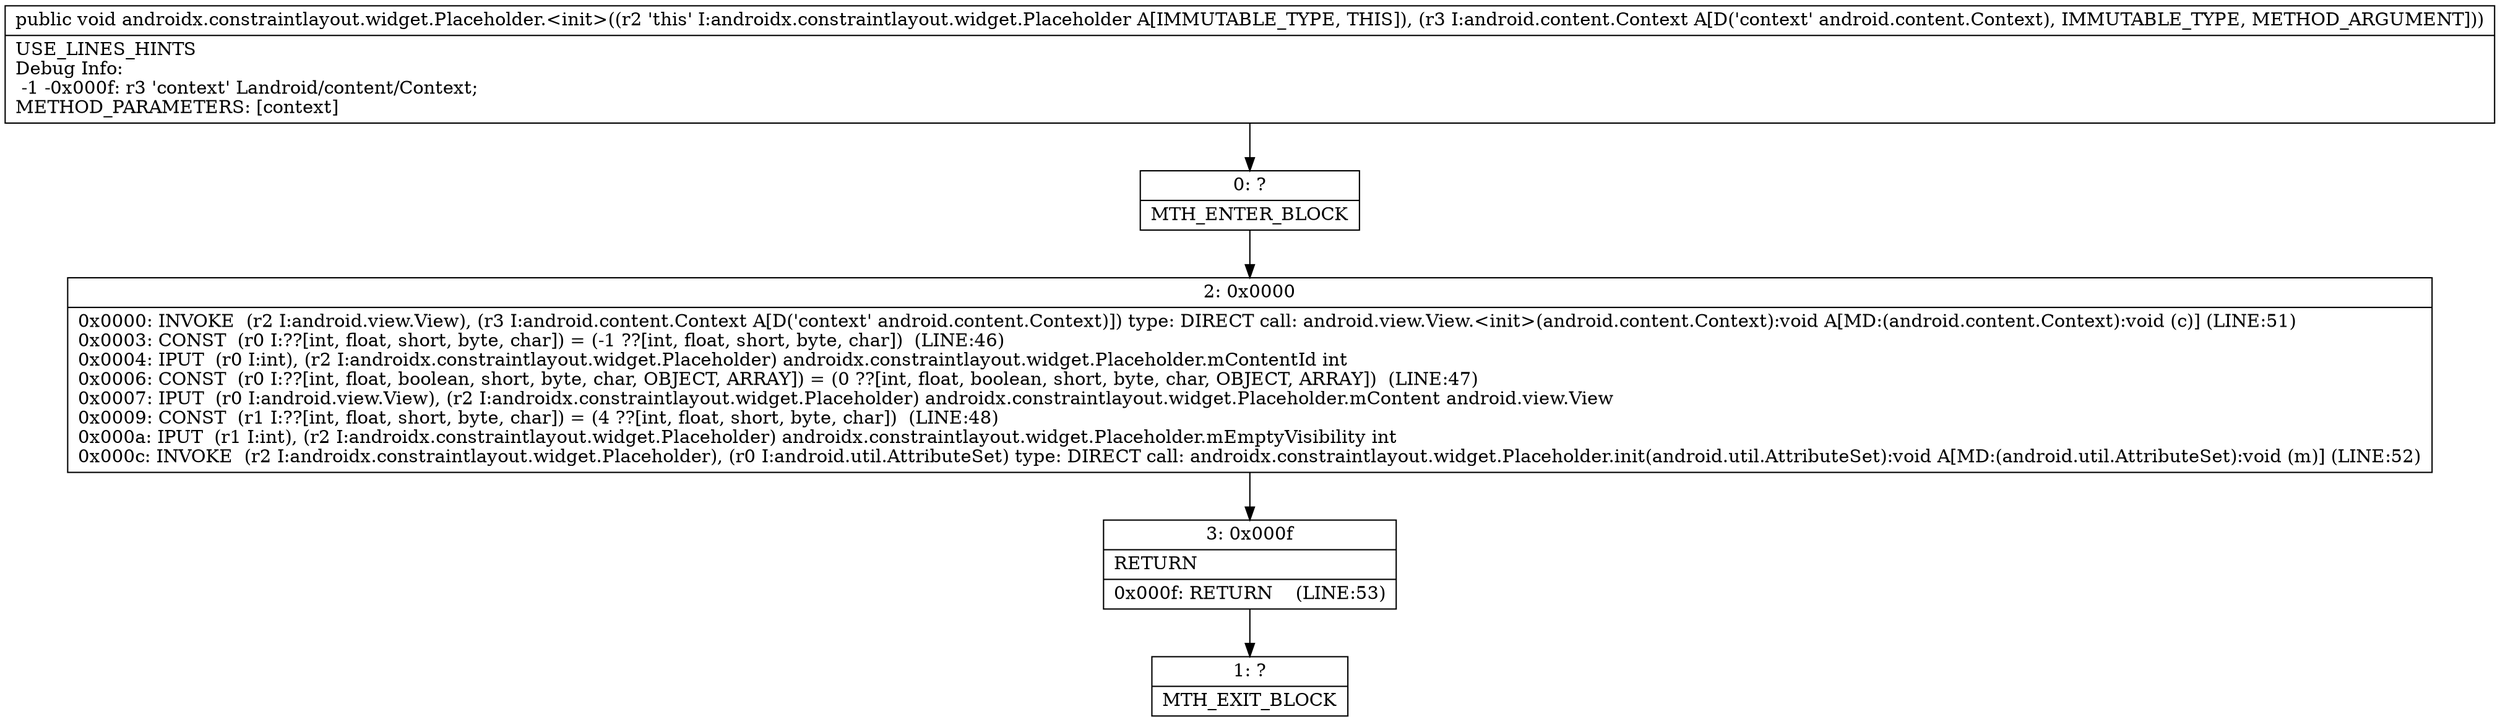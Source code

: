 digraph "CFG forandroidx.constraintlayout.widget.Placeholder.\<init\>(Landroid\/content\/Context;)V" {
Node_0 [shape=record,label="{0\:\ ?|MTH_ENTER_BLOCK\l}"];
Node_2 [shape=record,label="{2\:\ 0x0000|0x0000: INVOKE  (r2 I:android.view.View), (r3 I:android.content.Context A[D('context' android.content.Context)]) type: DIRECT call: android.view.View.\<init\>(android.content.Context):void A[MD:(android.content.Context):void (c)] (LINE:51)\l0x0003: CONST  (r0 I:??[int, float, short, byte, char]) = (\-1 ??[int, float, short, byte, char])  (LINE:46)\l0x0004: IPUT  (r0 I:int), (r2 I:androidx.constraintlayout.widget.Placeholder) androidx.constraintlayout.widget.Placeholder.mContentId int \l0x0006: CONST  (r0 I:??[int, float, boolean, short, byte, char, OBJECT, ARRAY]) = (0 ??[int, float, boolean, short, byte, char, OBJECT, ARRAY])  (LINE:47)\l0x0007: IPUT  (r0 I:android.view.View), (r2 I:androidx.constraintlayout.widget.Placeholder) androidx.constraintlayout.widget.Placeholder.mContent android.view.View \l0x0009: CONST  (r1 I:??[int, float, short, byte, char]) = (4 ??[int, float, short, byte, char])  (LINE:48)\l0x000a: IPUT  (r1 I:int), (r2 I:androidx.constraintlayout.widget.Placeholder) androidx.constraintlayout.widget.Placeholder.mEmptyVisibility int \l0x000c: INVOKE  (r2 I:androidx.constraintlayout.widget.Placeholder), (r0 I:android.util.AttributeSet) type: DIRECT call: androidx.constraintlayout.widget.Placeholder.init(android.util.AttributeSet):void A[MD:(android.util.AttributeSet):void (m)] (LINE:52)\l}"];
Node_3 [shape=record,label="{3\:\ 0x000f|RETURN\l|0x000f: RETURN    (LINE:53)\l}"];
Node_1 [shape=record,label="{1\:\ ?|MTH_EXIT_BLOCK\l}"];
MethodNode[shape=record,label="{public void androidx.constraintlayout.widget.Placeholder.\<init\>((r2 'this' I:androidx.constraintlayout.widget.Placeholder A[IMMUTABLE_TYPE, THIS]), (r3 I:android.content.Context A[D('context' android.content.Context), IMMUTABLE_TYPE, METHOD_ARGUMENT]))  | USE_LINES_HINTS\lDebug Info:\l  \-1 \-0x000f: r3 'context' Landroid\/content\/Context;\lMETHOD_PARAMETERS: [context]\l}"];
MethodNode -> Node_0;Node_0 -> Node_2;
Node_2 -> Node_3;
Node_3 -> Node_1;
}

